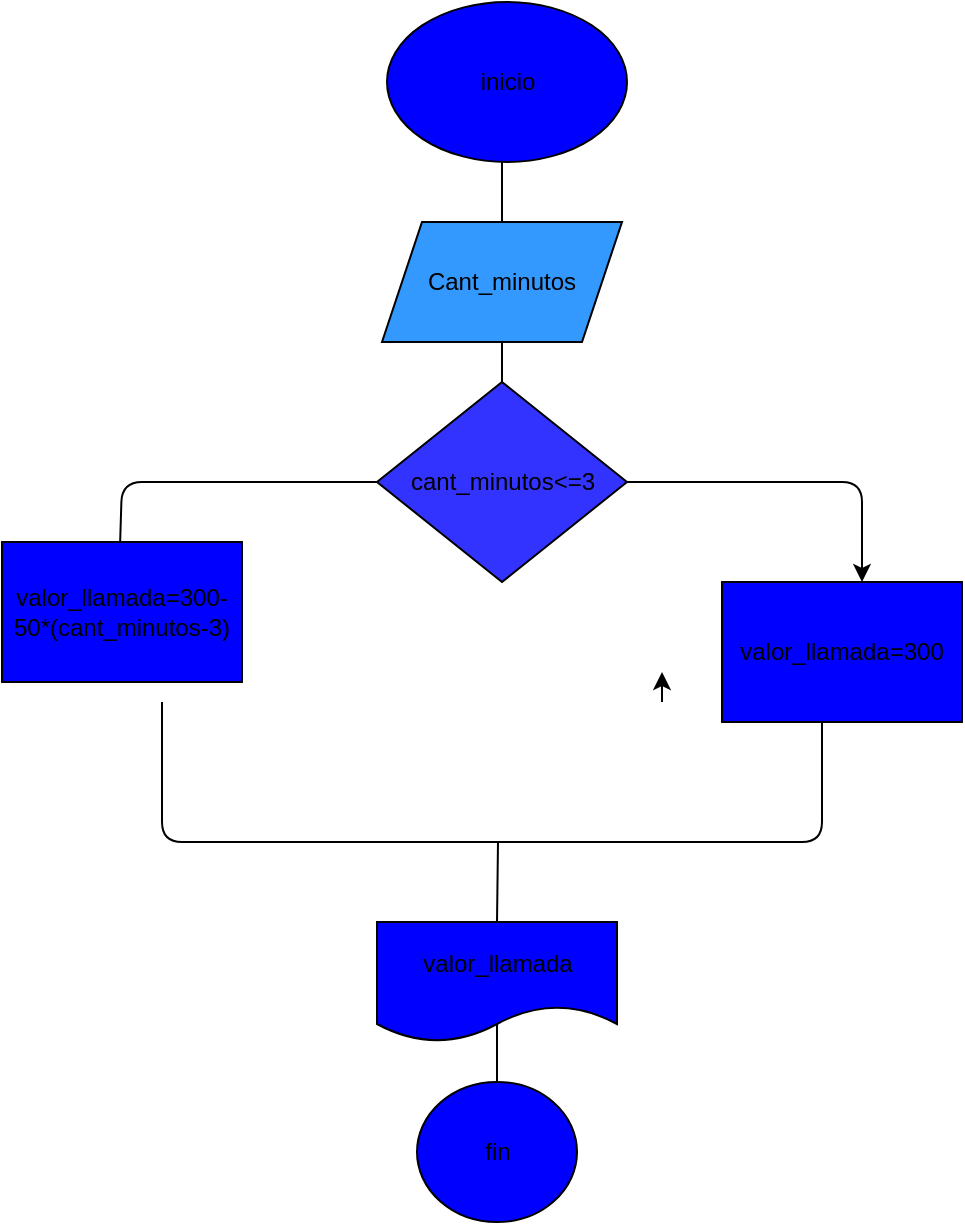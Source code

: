 <mxfile>
    <diagram id="V8m6LRnJ0qjSiGXQXF0a" name="Página-1">
        <mxGraphModel dx="588" dy="348" grid="1" gridSize="10" guides="1" tooltips="1" connect="1" arrows="1" fold="1" page="1" pageScale="1" pageWidth="827" pageHeight="1169" math="0" shadow="0">
            <root>
                <mxCell id="0"/>
                <mxCell id="1" parent="0"/>
                <mxCell id="3" style="edgeStyle=none;html=1;" edge="1" parent="1">
                    <mxGeometry relative="1" as="geometry">
                        <mxPoint x="290" y="130" as="targetPoint"/>
                        <mxPoint x="290" y="80" as="sourcePoint"/>
                    </mxGeometry>
                </mxCell>
                <mxCell id="5" style="edgeStyle=none;html=1;startArrow=none;" edge="1" parent="1" source="6">
                    <mxGeometry relative="1" as="geometry">
                        <mxPoint x="290" y="230" as="targetPoint"/>
                    </mxGeometry>
                </mxCell>
                <mxCell id="4" value="Cant_minutos" style="shape=parallelogram;perimeter=parallelogramPerimeter;whiteSpace=wrap;html=1;fixedSize=1;fillColor=#3399FF;" vertex="1" parent="1">
                    <mxGeometry x="230" y="120" width="120" height="60" as="geometry"/>
                </mxCell>
                <mxCell id="7" value="" style="edgeStyle=none;html=1;endArrow=none;" edge="1" parent="1" source="4" target="6">
                    <mxGeometry relative="1" as="geometry">
                        <mxPoint x="290" y="230" as="targetPoint"/>
                        <mxPoint x="290" y="180" as="sourcePoint"/>
                    </mxGeometry>
                </mxCell>
                <mxCell id="9" style="edgeStyle=none;html=1;exitX=1;exitY=0.5;exitDx=0;exitDy=0;entryX=0.625;entryY=0;entryDx=0;entryDy=0;entryPerimeter=0;" edge="1" parent="1" source="6">
                    <mxGeometry relative="1" as="geometry">
                        <mxPoint x="470" y="300" as="targetPoint"/>
                        <mxPoint x="350" y="250" as="sourcePoint"/>
                        <Array as="points">
                            <mxPoint x="380" y="250"/>
                            <mxPoint x="370" y="250"/>
                            <mxPoint x="470" y="250"/>
                        </Array>
                    </mxGeometry>
                </mxCell>
                <mxCell id="10" style="edgeStyle=none;html=1;exitX=0;exitY=0.5;exitDx=0;exitDy=0;entryX=0.381;entryY=-0.066;entryDx=0;entryDy=0;entryPerimeter=0;" edge="1" parent="1" source="6">
                    <mxGeometry relative="1" as="geometry">
                        <mxPoint x="98.58" y="296.04" as="targetPoint"/>
                        <Array as="points">
                            <mxPoint x="100" y="250"/>
                        </Array>
                    </mxGeometry>
                </mxCell>
                <mxCell id="6" value="cant_minutos&amp;lt;=3" style="rhombus;whiteSpace=wrap;html=1;fillColor=#3333FF;" vertex="1" parent="1">
                    <mxGeometry x="227.5" y="200" width="125" height="100" as="geometry"/>
                </mxCell>
                <mxCell id="16" style="edgeStyle=none;html=1;endArrow=none;endFill=0;" edge="1" parent="1">
                    <mxGeometry relative="1" as="geometry">
                        <mxPoint x="330" y="430" as="targetPoint"/>
                        <mxPoint x="450" y="360" as="sourcePoint"/>
                        <Array as="points">
                            <mxPoint x="450" y="430"/>
                        </Array>
                    </mxGeometry>
                </mxCell>
                <mxCell id="15" style="edgeStyle=none;html=1;endArrow=none;endFill=0;" edge="1" parent="1">
                    <mxGeometry relative="1" as="geometry">
                        <mxPoint x="340" y="430" as="targetPoint"/>
                        <mxPoint x="120" y="360" as="sourcePoint"/>
                        <Array as="points">
                            <mxPoint x="120" y="430"/>
                        </Array>
                    </mxGeometry>
                </mxCell>
                <mxCell id="13" style="edgeStyle=none;html=1;exitX=0;exitY=1;exitDx=0;exitDy=0;entryX=0;entryY=0.75;entryDx=0;entryDy=0;" edge="1" parent="1">
                    <mxGeometry relative="1" as="geometry">
                        <mxPoint x="370" y="360" as="sourcePoint"/>
                        <mxPoint x="370" y="345" as="targetPoint"/>
                    </mxGeometry>
                </mxCell>
                <mxCell id="18" style="edgeStyle=none;html=1;" edge="1" parent="1" source="17">
                    <mxGeometry relative="1" as="geometry">
                        <mxPoint x="287.5" y="510" as="targetPoint"/>
                    </mxGeometry>
                </mxCell>
                <mxCell id="24" style="edgeStyle=none;html=1;exitX=0.5;exitY=0;exitDx=0;exitDy=0;endArrow=none;endFill=0;" edge="1" parent="1" source="17">
                    <mxGeometry relative="1" as="geometry">
                        <mxPoint x="288" y="430" as="targetPoint"/>
                    </mxGeometry>
                </mxCell>
                <mxCell id="30" style="edgeStyle=none;html=1;entryX=0.5;entryY=0;entryDx=0;entryDy=0;endArrow=none;endFill=0;" edge="1" parent="1" source="17" target="29">
                    <mxGeometry relative="1" as="geometry"/>
                </mxCell>
                <mxCell id="17" value="valor_llamada" style="shape=document;whiteSpace=wrap;html=1;boundedLbl=1;fillColor=#0000FF;" vertex="1" parent="1">
                    <mxGeometry x="227.5" y="470" width="120" height="60" as="geometry"/>
                </mxCell>
                <mxCell id="28" value="inicio" style="ellipse;whiteSpace=wrap;html=1;fillColor=#0000FF;" vertex="1" parent="1">
                    <mxGeometry x="232.5" y="10" width="120" height="80" as="geometry"/>
                </mxCell>
                <mxCell id="29" value="fin" style="ellipse;whiteSpace=wrap;html=1;fillColor=#0000FF;" vertex="1" parent="1">
                    <mxGeometry x="247.5" y="550" width="80" height="70" as="geometry"/>
                </mxCell>
                <mxCell id="32" value="valor_llamada=300-50*(cant_minutos-3)" style="whiteSpace=wrap;html=1;fillColor=#0000FF;" vertex="1" parent="1">
                    <mxGeometry x="40" y="280" width="120" height="70" as="geometry"/>
                </mxCell>
                <mxCell id="35" value="valor_llamada=300&lt;br&gt;" style="whiteSpace=wrap;html=1;fillColor=#0000FF;" vertex="1" parent="1">
                    <mxGeometry x="400" y="300" width="120" height="70" as="geometry"/>
                </mxCell>
            </root>
        </mxGraphModel>
    </diagram>
</mxfile>